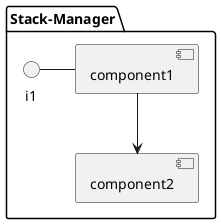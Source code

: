 @startuml

package "Stack-Manager" {
component component1
component component2
interface i1

}
i1 - component1
component1 --> component2
@enduml
